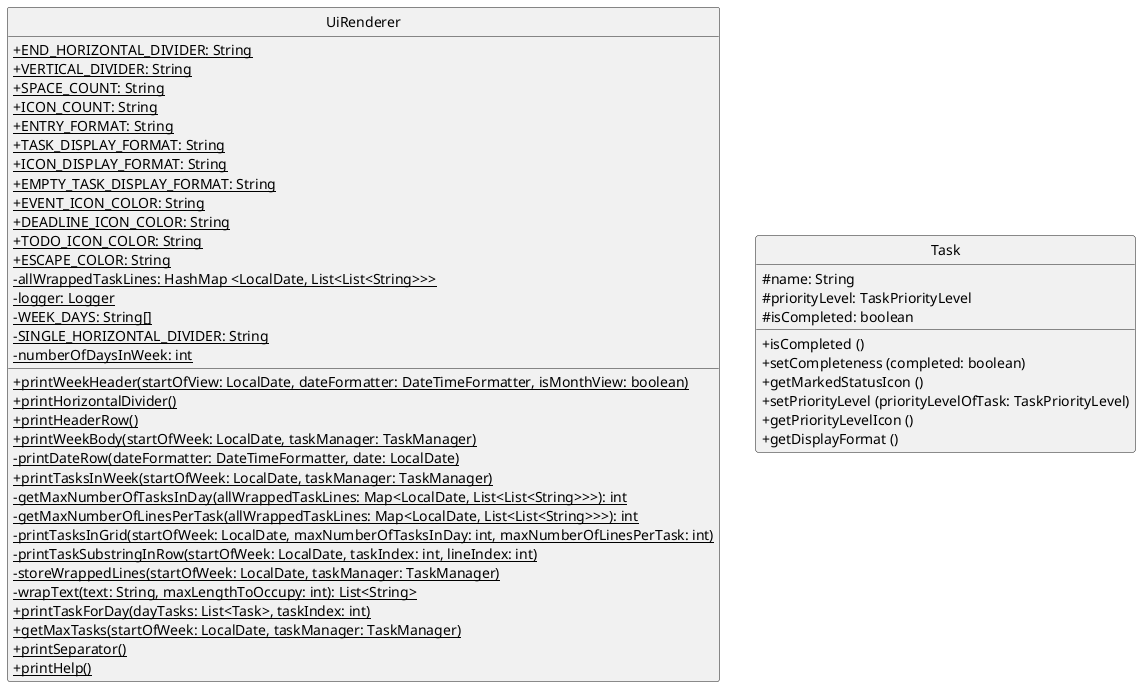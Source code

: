 @startuml

skinparam classAttributeIconSize 0

class UiRenderer {
    + {static} END_HORIZONTAL_DIVIDER: String
    + {static} VERTICAL_DIVIDER: String
    + {static} SPACE_COUNT: String
    + {static} ICON_COUNT: String
    + {static} ENTRY_FORMAT: String
    + {static} TASK_DISPLAY_FORMAT: String
    + {static} ICON_DISPLAY_FORMAT: String
    + {static} EMPTY_TASK_DISPLAY_FORMAT: String
    + {static} EVENT_ICON_COLOR: String
    + {static} DEADLINE_ICON_COLOR: String
    + {static} TODO_ICON_COLOR: String
    + {static} ESCAPE_COLOR: String
    - {static} allWrappedTaskLines: HashMap <LocalDate, List<List<String>>>
    - {static} logger: Logger
    - {static} WEEK_DAYS: String[]
    - {static} SINGLE_HORIZONTAL_DIVIDER: String
    - {static} numberOfDaysInWeek: int
    + {static} printWeekHeader(startOfView: LocalDate, dateFormatter: DateTimeFormatter, isMonthView: boolean)
    + {static} printHorizontalDivider()
    + {static} printHeaderRow()
    + {static} printWeekBody(startOfWeek: LocalDate, taskManager: TaskManager)
    - {static} printDateRow(dateFormatter: DateTimeFormatter, date: LocalDate)
    + {static} printTasksInWeek(startOfWeek: LocalDate, taskManager: TaskManager)
    - {static} getMaxNumberOfTasksInDay(allWrappedTaskLines: Map<LocalDate, List<List<String>>>): int
    - {static} getMaxNumberOfLinesPerTask(allWrappedTaskLines: Map<LocalDate, List<List<String>>>): int
    - {static} printTasksInGrid(startOfWeek: LocalDate, maxNumberOfTasksInDay: int, maxNumberOfLinesPerTask: int)
    - {static} printTaskSubstringInRow(startOfWeek: LocalDate, taskIndex: int, lineIndex: int)
    - {static} storeWrappedLines(startOfWeek: LocalDate, taskManager: TaskManager)
    - {static} wrapText(text: String, maxLengthToOccupy: int): List<String>
    + {static} printTaskForDay(dayTasks: List<Task>, taskIndex: int)
    + {static} getMaxTasks(startOfWeek: LocalDate, taskManager: TaskManager)
    + {static} printSeparator()
    + {static} printHelp()
}


class Task {
# name: String
# priorityLevel: TaskPriorityLevel
# isCompleted: boolean
+ isCompleted ()
+ setCompleteness (completed: boolean)
+ getMarkedStatusIcon ()
+ setPriorityLevel (priorityLevelOfTask: TaskPriorityLevel)
+ getPriorityLevelIcon ()
+ getDisplayFormat ()
}


hide circle

@enduml
